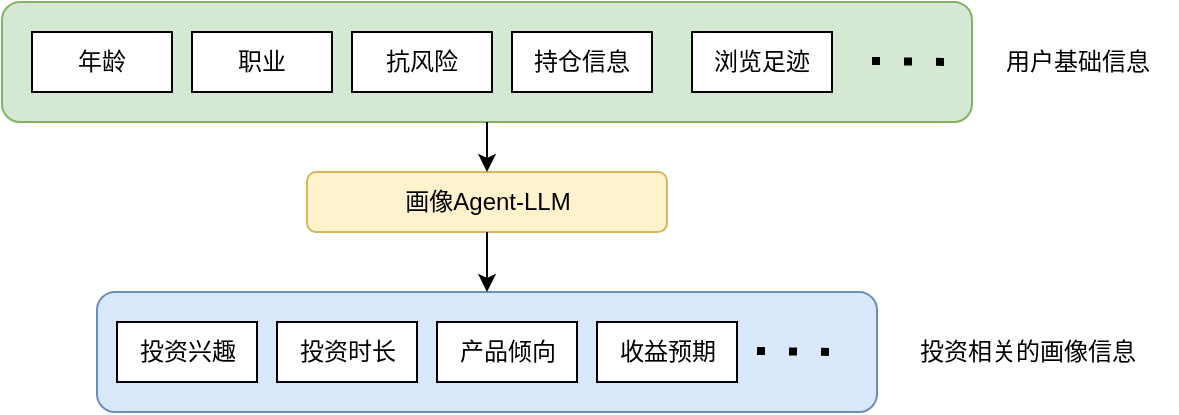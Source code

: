 <mxfile version="23.0.2" type="github">
  <diagram name="第 1 页" id="gR2kglzu-Ya5U8DhUCgC">
    <mxGraphModel dx="1434" dy="820" grid="1" gridSize="10" guides="1" tooltips="1" connect="1" arrows="1" fold="1" page="1" pageScale="1" pageWidth="1200" pageHeight="500" math="0" shadow="0">
      <root>
        <mxCell id="0" />
        <mxCell id="1" parent="0" />
        <mxCell id="Aq2d2gOWsgnC8NacIR4U-17" value="" style="rounded=1;whiteSpace=wrap;html=1;fillColor=#dae8fc;strokeColor=#6c8ebf;" vertex="1" parent="1">
          <mxGeometry x="62.5" y="150" width="390" height="60" as="geometry" />
        </mxCell>
        <mxCell id="Aq2d2gOWsgnC8NacIR4U-13" value="" style="rounded=1;whiteSpace=wrap;html=1;fillColor=#d5e8d4;strokeColor=#82b366;" vertex="1" parent="1">
          <mxGeometry x="15" y="5" width="485" height="60" as="geometry" />
        </mxCell>
        <mxCell id="Aq2d2gOWsgnC8NacIR4U-1" value="年龄" style="rounded=0;whiteSpace=wrap;html=1;" vertex="1" parent="1">
          <mxGeometry x="30" y="20" width="70" height="30" as="geometry" />
        </mxCell>
        <mxCell id="Aq2d2gOWsgnC8NacIR4U-2" value="职业" style="rounded=0;whiteSpace=wrap;html=1;" vertex="1" parent="1">
          <mxGeometry x="110" y="20" width="70" height="30" as="geometry" />
        </mxCell>
        <mxCell id="Aq2d2gOWsgnC8NacIR4U-3" value="抗风险" style="rounded=0;whiteSpace=wrap;html=1;" vertex="1" parent="1">
          <mxGeometry x="190" y="20" width="70" height="30" as="geometry" />
        </mxCell>
        <mxCell id="Aq2d2gOWsgnC8NacIR4U-4" value="持仓信息" style="rounded=0;whiteSpace=wrap;html=1;" vertex="1" parent="1">
          <mxGeometry x="270" y="20" width="70" height="30" as="geometry" />
        </mxCell>
        <mxCell id="Aq2d2gOWsgnC8NacIR4U-5" value="" style="endArrow=none;dashed=1;html=1;dashPattern=1 3;strokeWidth=4;rounded=0;" edge="1" parent="1">
          <mxGeometry width="50" height="50" relative="1" as="geometry">
            <mxPoint x="450" y="34.5" as="sourcePoint" />
            <mxPoint x="490" y="35" as="targetPoint" />
          </mxGeometry>
        </mxCell>
        <mxCell id="Aq2d2gOWsgnC8NacIR4U-6" value="画像Agent-LLM" style="rounded=1;whiteSpace=wrap;html=1;fillColor=#fff2cc;strokeColor=#d6b656;" vertex="1" parent="1">
          <mxGeometry x="167.5" y="90" width="180" height="30" as="geometry" />
        </mxCell>
        <mxCell id="Aq2d2gOWsgnC8NacIR4U-7" value="投资兴趣" style="rounded=0;whiteSpace=wrap;html=1;" vertex="1" parent="1">
          <mxGeometry x="72.5" y="165" width="70" height="30" as="geometry" />
        </mxCell>
        <mxCell id="Aq2d2gOWsgnC8NacIR4U-8" value="产品倾向" style="rounded=0;whiteSpace=wrap;html=1;" vertex="1" parent="1">
          <mxGeometry x="232.5" y="165" width="70" height="30" as="geometry" />
        </mxCell>
        <mxCell id="Aq2d2gOWsgnC8NacIR4U-9" value="收益预期" style="rounded=0;whiteSpace=wrap;html=1;" vertex="1" parent="1">
          <mxGeometry x="312.5" y="165" width="70" height="30" as="geometry" />
        </mxCell>
        <mxCell id="Aq2d2gOWsgnC8NacIR4U-10" value="" style="endArrow=none;dashed=1;html=1;dashPattern=1 3;strokeWidth=4;rounded=0;" edge="1" parent="1">
          <mxGeometry width="50" height="50" relative="1" as="geometry">
            <mxPoint x="392.5" y="179.5" as="sourcePoint" />
            <mxPoint x="432.5" y="180" as="targetPoint" />
          </mxGeometry>
        </mxCell>
        <mxCell id="Aq2d2gOWsgnC8NacIR4U-11" value="投资时长" style="rounded=0;whiteSpace=wrap;html=1;" vertex="1" parent="1">
          <mxGeometry x="152.5" y="165" width="70" height="30" as="geometry" />
        </mxCell>
        <mxCell id="Aq2d2gOWsgnC8NacIR4U-12" value="浏览足迹" style="rounded=0;whiteSpace=wrap;html=1;" vertex="1" parent="1">
          <mxGeometry x="360" y="20" width="70" height="30" as="geometry" />
        </mxCell>
        <mxCell id="Aq2d2gOWsgnC8NacIR4U-16" value="" style="endArrow=classic;html=1;rounded=0;exitX=0.5;exitY=1;exitDx=0;exitDy=0;entryX=0.5;entryY=0;entryDx=0;entryDy=0;" edge="1" parent="1" source="Aq2d2gOWsgnC8NacIR4U-13" target="Aq2d2gOWsgnC8NacIR4U-6">
          <mxGeometry width="50" height="50" relative="1" as="geometry">
            <mxPoint x="570" y="350" as="sourcePoint" />
            <mxPoint x="620" y="300" as="targetPoint" />
          </mxGeometry>
        </mxCell>
        <mxCell id="Aq2d2gOWsgnC8NacIR4U-18" value="" style="endArrow=classic;html=1;rounded=0;exitX=0.5;exitY=1;exitDx=0;exitDy=0;entryX=0.5;entryY=0;entryDx=0;entryDy=0;" edge="1" parent="1" source="Aq2d2gOWsgnC8NacIR4U-6" target="Aq2d2gOWsgnC8NacIR4U-17">
          <mxGeometry width="50" height="50" relative="1" as="geometry">
            <mxPoint x="570" y="350" as="sourcePoint" />
            <mxPoint x="620" y="300" as="targetPoint" />
          </mxGeometry>
        </mxCell>
        <mxCell id="Aq2d2gOWsgnC8NacIR4U-19" value="用户基础信息" style="text;html=1;strokeColor=none;fillColor=none;align=center;verticalAlign=middle;whiteSpace=wrap;rounded=0;" vertex="1" parent="1">
          <mxGeometry x="502.5" y="20" width="100" height="30" as="geometry" />
        </mxCell>
        <mxCell id="Aq2d2gOWsgnC8NacIR4U-20" value="投资相关的画像信息" style="text;html=1;strokeColor=none;fillColor=none;align=center;verticalAlign=middle;whiteSpace=wrap;rounded=0;" vertex="1" parent="1">
          <mxGeometry x="452.5" y="165" width="150" height="30" as="geometry" />
        </mxCell>
      </root>
    </mxGraphModel>
  </diagram>
</mxfile>
